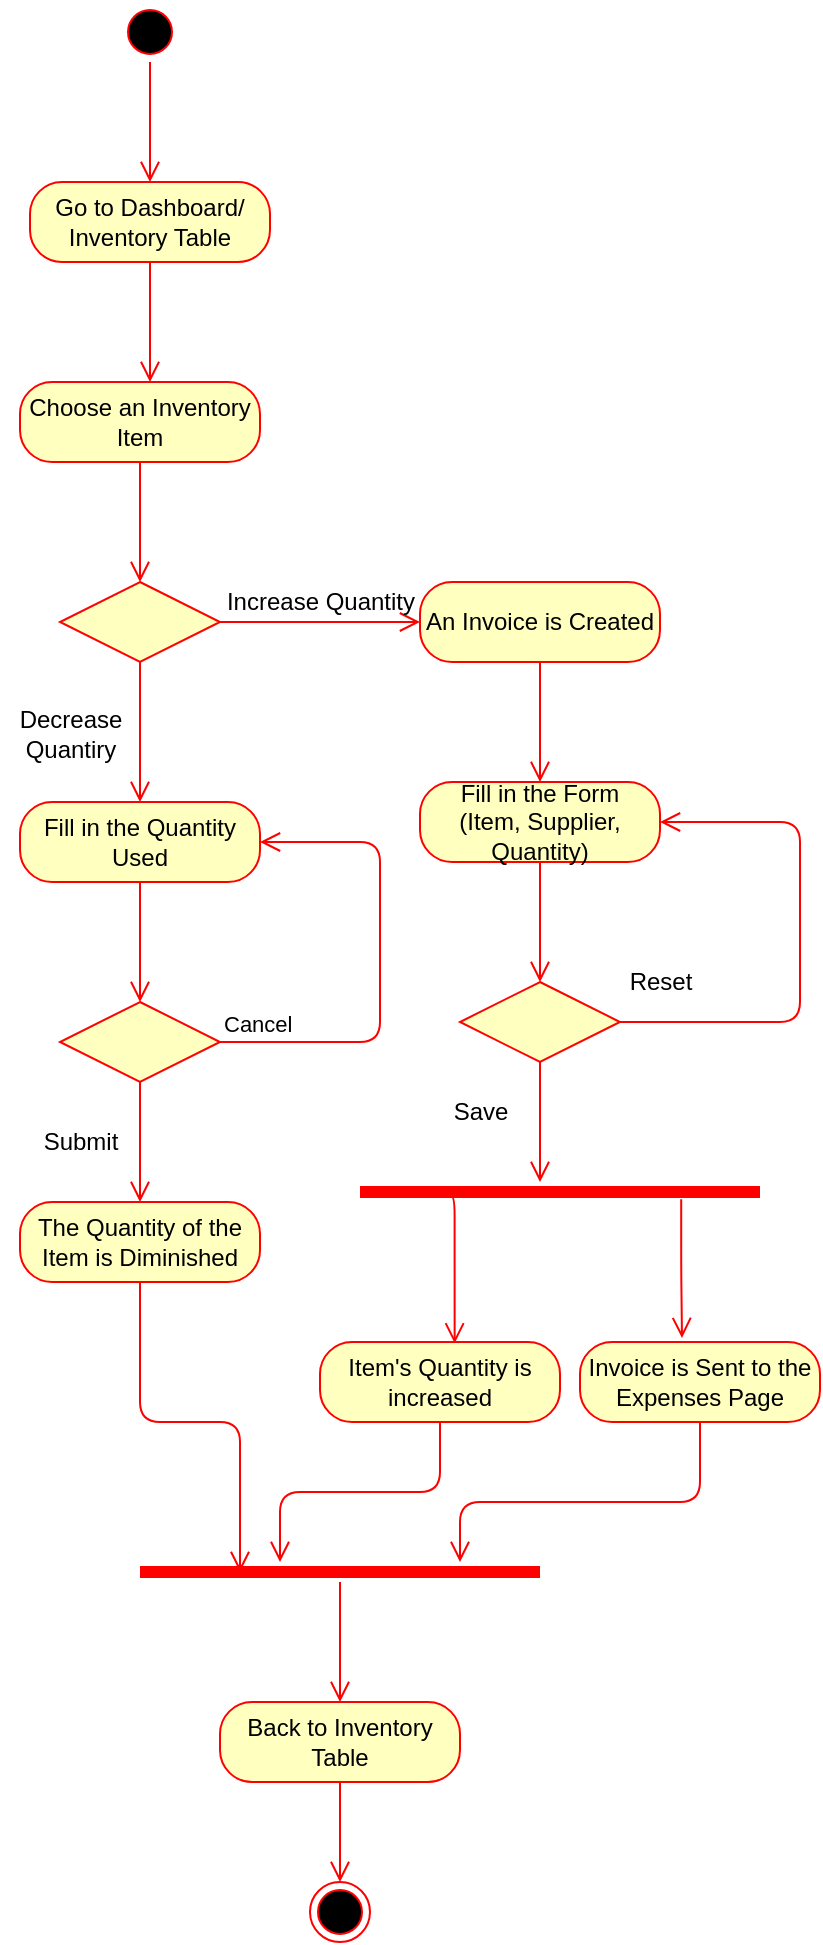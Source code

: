 <mxfile version="13.0.9" type="github">
  <diagram id="nAecOm9L24V3Sji0yUlf" name="Page-1">
    <mxGraphModel dx="782" dy="469" grid="1" gridSize="10" guides="1" tooltips="1" connect="1" arrows="1" fold="1" page="1" pageScale="1" pageWidth="827" pageHeight="1169" math="0" shadow="0">
      <root>
        <mxCell id="0" />
        <mxCell id="1" parent="0" />
        <mxCell id="Bzo42Yb6dfyPm2mY2Icw-2" value="" style="ellipse;html=1;shape=startState;fillColor=#000000;strokeColor=#ff0000;" parent="1" vertex="1">
          <mxGeometry x="370" y="30" width="30" height="30" as="geometry" />
        </mxCell>
        <mxCell id="Bzo42Yb6dfyPm2mY2Icw-3" value="" style="edgeStyle=orthogonalEdgeStyle;html=1;verticalAlign=bottom;endArrow=open;endSize=8;strokeColor=#ff0000;" parent="1" source="Bzo42Yb6dfyPm2mY2Icw-2" edge="1">
          <mxGeometry relative="1" as="geometry">
            <mxPoint x="385" y="120" as="targetPoint" />
          </mxGeometry>
        </mxCell>
        <mxCell id="Bzo42Yb6dfyPm2mY2Icw-4" value="Go to Dashboard/ Inventory Table" style="rounded=1;whiteSpace=wrap;html=1;arcSize=40;fontColor=#000000;fillColor=#ffffc0;strokeColor=#ff0000;" parent="1" vertex="1">
          <mxGeometry x="325" y="120" width="120" height="40" as="geometry" />
        </mxCell>
        <mxCell id="Bzo42Yb6dfyPm2mY2Icw-5" value="" style="edgeStyle=orthogonalEdgeStyle;html=1;verticalAlign=bottom;endArrow=open;endSize=8;strokeColor=#ff0000;" parent="1" source="Bzo42Yb6dfyPm2mY2Icw-4" edge="1">
          <mxGeometry relative="1" as="geometry">
            <mxPoint x="385" y="220" as="targetPoint" />
          </mxGeometry>
        </mxCell>
        <mxCell id="Bzo42Yb6dfyPm2mY2Icw-6" value="Choose an Inventory Item" style="rounded=1;whiteSpace=wrap;html=1;arcSize=40;fontColor=#000000;fillColor=#ffffc0;strokeColor=#ff0000;" parent="1" vertex="1">
          <mxGeometry x="320" y="220" width="120" height="40" as="geometry" />
        </mxCell>
        <mxCell id="Bzo42Yb6dfyPm2mY2Icw-7" value="" style="edgeStyle=orthogonalEdgeStyle;html=1;verticalAlign=bottom;endArrow=open;endSize=8;strokeColor=#ff0000;" parent="1" source="Bzo42Yb6dfyPm2mY2Icw-6" edge="1">
          <mxGeometry relative="1" as="geometry">
            <mxPoint x="380" y="320" as="targetPoint" />
          </mxGeometry>
        </mxCell>
        <mxCell id="Bzo42Yb6dfyPm2mY2Icw-11" value="" style="rhombus;whiteSpace=wrap;html=1;fillColor=#ffffc0;strokeColor=#ff0000;" parent="1" vertex="1">
          <mxGeometry x="340" y="320" width="80" height="40" as="geometry" />
        </mxCell>
        <mxCell id="Bzo42Yb6dfyPm2mY2Icw-12" value="" style="edgeStyle=orthogonalEdgeStyle;html=1;align=left;verticalAlign=bottom;endArrow=open;endSize=8;strokeColor=#ff0000;" parent="1" source="Bzo42Yb6dfyPm2mY2Icw-11" edge="1">
          <mxGeometry x="-1" relative="1" as="geometry">
            <mxPoint x="520" y="340" as="targetPoint" />
          </mxGeometry>
        </mxCell>
        <mxCell id="Bzo42Yb6dfyPm2mY2Icw-13" value="" style="edgeStyle=orthogonalEdgeStyle;html=1;align=left;verticalAlign=top;endArrow=open;endSize=8;strokeColor=#ff0000;" parent="1" source="Bzo42Yb6dfyPm2mY2Icw-11" edge="1">
          <mxGeometry y="20" relative="1" as="geometry">
            <mxPoint x="380" y="430" as="targetPoint" />
            <mxPoint as="offset" />
          </mxGeometry>
        </mxCell>
        <mxCell id="Bzo42Yb6dfyPm2mY2Icw-14" value="Increase Quantity" style="text;html=1;align=center;verticalAlign=middle;resizable=0;points=[];autosize=1;" parent="1" vertex="1">
          <mxGeometry x="415" y="320" width="110" height="20" as="geometry" />
        </mxCell>
        <mxCell id="Bzo42Yb6dfyPm2mY2Icw-15" value="Decrease&lt;br&gt;Quantiry" style="text;html=1;align=center;verticalAlign=middle;resizable=0;points=[];autosize=1;" parent="1" vertex="1">
          <mxGeometry x="310" y="381" width="70" height="30" as="geometry" />
        </mxCell>
        <mxCell id="Bzo42Yb6dfyPm2mY2Icw-16" value="An Invoice is Created" style="rounded=1;whiteSpace=wrap;html=1;arcSize=40;fontColor=#000000;fillColor=#ffffc0;strokeColor=#ff0000;" parent="1" vertex="1">
          <mxGeometry x="520" y="320" width="120" height="40" as="geometry" />
        </mxCell>
        <mxCell id="Bzo42Yb6dfyPm2mY2Icw-17" value="" style="edgeStyle=orthogonalEdgeStyle;html=1;verticalAlign=bottom;endArrow=open;endSize=8;strokeColor=#ff0000;" parent="1" source="Bzo42Yb6dfyPm2mY2Icw-16" edge="1">
          <mxGeometry relative="1" as="geometry">
            <mxPoint x="580" y="420" as="targetPoint" />
          </mxGeometry>
        </mxCell>
        <mxCell id="Bzo42Yb6dfyPm2mY2Icw-18" value="Fill in the Form &lt;br&gt;(Item, Supplier, Quantity)" style="rounded=1;whiteSpace=wrap;html=1;arcSize=40;fontColor=#000000;fillColor=#ffffc0;strokeColor=#ff0000;" parent="1" vertex="1">
          <mxGeometry x="520" y="420" width="120" height="40" as="geometry" />
        </mxCell>
        <mxCell id="Bzo42Yb6dfyPm2mY2Icw-19" value="" style="edgeStyle=orthogonalEdgeStyle;html=1;verticalAlign=bottom;endArrow=open;endSize=8;strokeColor=#ff0000;" parent="1" source="Bzo42Yb6dfyPm2mY2Icw-18" edge="1">
          <mxGeometry relative="1" as="geometry">
            <mxPoint x="580" y="520" as="targetPoint" />
          </mxGeometry>
        </mxCell>
        <mxCell id="Bzo42Yb6dfyPm2mY2Icw-20" value="" style="rhombus;whiteSpace=wrap;html=1;fillColor=#ffffc0;strokeColor=#ff0000;" parent="1" vertex="1">
          <mxGeometry x="540" y="520" width="80" height="40" as="geometry" />
        </mxCell>
        <mxCell id="Bzo42Yb6dfyPm2mY2Icw-21" value="" style="edgeStyle=orthogonalEdgeStyle;html=1;align=left;verticalAlign=bottom;endArrow=open;endSize=8;strokeColor=#ff0000;entryX=1;entryY=0.5;entryDx=0;entryDy=0;" parent="1" source="Bzo42Yb6dfyPm2mY2Icw-20" target="Bzo42Yb6dfyPm2mY2Icw-18" edge="1">
          <mxGeometry x="-1" relative="1" as="geometry">
            <mxPoint x="720" y="440" as="targetPoint" />
            <Array as="points">
              <mxPoint x="710" y="540" />
              <mxPoint x="710" y="440" />
            </Array>
          </mxGeometry>
        </mxCell>
        <mxCell id="Bzo42Yb6dfyPm2mY2Icw-22" value="" style="edgeStyle=orthogonalEdgeStyle;html=1;align=left;verticalAlign=top;endArrow=open;endSize=8;strokeColor=#ff0000;" parent="1" source="Bzo42Yb6dfyPm2mY2Icw-20" edge="1">
          <mxGeometry x="-1" relative="1" as="geometry">
            <mxPoint x="580" y="620" as="targetPoint" />
          </mxGeometry>
        </mxCell>
        <mxCell id="Bzo42Yb6dfyPm2mY2Icw-24" value="Reset" style="text;html=1;align=center;verticalAlign=middle;resizable=0;points=[];autosize=1;" parent="1" vertex="1">
          <mxGeometry x="615" y="510" width="50" height="20" as="geometry" />
        </mxCell>
        <mxCell id="Bzo42Yb6dfyPm2mY2Icw-25" value="Save" style="text;html=1;align=center;verticalAlign=middle;resizable=0;points=[];autosize=1;" parent="1" vertex="1">
          <mxGeometry x="530" y="575" width="40" height="20" as="geometry" />
        </mxCell>
        <mxCell id="Bzo42Yb6dfyPm2mY2Icw-26" value="Invoice is Sent to the Expenses Page" style="rounded=1;whiteSpace=wrap;html=1;arcSize=40;fontColor=#000000;fillColor=#ffffc0;strokeColor=#ff0000;" parent="1" vertex="1">
          <mxGeometry x="600" y="700" width="120" height="40" as="geometry" />
        </mxCell>
        <mxCell id="Bzo42Yb6dfyPm2mY2Icw-27" value="" style="edgeStyle=orthogonalEdgeStyle;html=1;verticalAlign=bottom;endArrow=open;endSize=8;strokeColor=#ff0000;" parent="1" source="Bzo42Yb6dfyPm2mY2Icw-26" edge="1">
          <mxGeometry relative="1" as="geometry">
            <mxPoint x="680" y="720" as="targetPoint" />
            <Array as="points">
              <mxPoint x="680" y="720" />
            </Array>
          </mxGeometry>
        </mxCell>
        <mxCell id="Bzo42Yb6dfyPm2mY2Icw-28" value="Fill in the Quantity Used" style="rounded=1;whiteSpace=wrap;html=1;arcSize=40;fontColor=#000000;fillColor=#ffffc0;strokeColor=#ff0000;" parent="1" vertex="1">
          <mxGeometry x="320" y="430" width="120" height="40" as="geometry" />
        </mxCell>
        <mxCell id="Bzo42Yb6dfyPm2mY2Icw-29" value="" style="edgeStyle=orthogonalEdgeStyle;html=1;verticalAlign=bottom;endArrow=open;endSize=8;strokeColor=#ff0000;" parent="1" source="Bzo42Yb6dfyPm2mY2Icw-28" edge="1">
          <mxGeometry relative="1" as="geometry">
            <mxPoint x="380" y="530" as="targetPoint" />
          </mxGeometry>
        </mxCell>
        <mxCell id="Bzo42Yb6dfyPm2mY2Icw-30" value="" style="rhombus;whiteSpace=wrap;html=1;fillColor=#ffffc0;strokeColor=#ff0000;" parent="1" vertex="1">
          <mxGeometry x="340" y="530" width="80" height="40" as="geometry" />
        </mxCell>
        <mxCell id="Bzo42Yb6dfyPm2mY2Icw-31" value="Cancel" style="edgeStyle=orthogonalEdgeStyle;html=1;align=left;verticalAlign=bottom;endArrow=open;endSize=8;strokeColor=#ff0000;entryX=1;entryY=0.5;entryDx=0;entryDy=0;" parent="1" source="Bzo42Yb6dfyPm2mY2Icw-30" target="Bzo42Yb6dfyPm2mY2Icw-28" edge="1">
          <mxGeometry x="-1" relative="1" as="geometry">
            <mxPoint x="490" y="450" as="targetPoint" />
            <Array as="points">
              <mxPoint x="500" y="550" />
              <mxPoint x="500" y="450" />
            </Array>
          </mxGeometry>
        </mxCell>
        <mxCell id="Bzo42Yb6dfyPm2mY2Icw-32" value="" style="edgeStyle=orthogonalEdgeStyle;html=1;align=left;verticalAlign=top;endArrow=open;endSize=8;strokeColor=#ff0000;" parent="1" source="Bzo42Yb6dfyPm2mY2Icw-30" edge="1">
          <mxGeometry x="-1" relative="1" as="geometry">
            <mxPoint x="380" y="630" as="targetPoint" />
          </mxGeometry>
        </mxCell>
        <mxCell id="Bzo42Yb6dfyPm2mY2Icw-37" value="Submit" style="text;html=1;align=center;verticalAlign=middle;resizable=0;points=[];autosize=1;" parent="1" vertex="1">
          <mxGeometry x="325" y="590" width="50" height="20" as="geometry" />
        </mxCell>
        <mxCell id="Bzo42Yb6dfyPm2mY2Icw-38" value="The Quantity of the Item is Diminished" style="rounded=1;whiteSpace=wrap;html=1;arcSize=40;fontColor=#000000;fillColor=#ffffc0;strokeColor=#ff0000;" parent="1" vertex="1">
          <mxGeometry x="320" y="630" width="120" height="40" as="geometry" />
        </mxCell>
        <mxCell id="Bzo42Yb6dfyPm2mY2Icw-39" value="" style="edgeStyle=orthogonalEdgeStyle;html=1;verticalAlign=bottom;endArrow=open;endSize=8;strokeColor=#ff0000;entryX=0.25;entryY=0.5;entryDx=0;entryDy=0;entryPerimeter=0;" parent="1" source="Bzo42Yb6dfyPm2mY2Icw-38" target="Bzo42Yb6dfyPm2mY2Icw-46" edge="1">
          <mxGeometry relative="1" as="geometry">
            <mxPoint x="380" y="730" as="targetPoint" />
            <Array as="points" />
          </mxGeometry>
        </mxCell>
        <mxCell id="Bzo42Yb6dfyPm2mY2Icw-40" value="" style="shape=line;html=1;strokeWidth=6;strokeColor=#ff0000;" parent="1" vertex="1">
          <mxGeometry x="490" y="620" width="200" height="10" as="geometry" />
        </mxCell>
        <mxCell id="Bzo42Yb6dfyPm2mY2Icw-41" value="" style="edgeStyle=orthogonalEdgeStyle;html=1;verticalAlign=bottom;endArrow=open;endSize=8;strokeColor=#ff0000;exitX=0.217;exitY=0.667;exitDx=0;exitDy=0;exitPerimeter=0;entryX=0.561;entryY=0.017;entryDx=0;entryDy=0;entryPerimeter=0;" parent="1" source="Bzo42Yb6dfyPm2mY2Icw-40" target="Bzo42Yb6dfyPm2mY2Icw-42" edge="1">
          <mxGeometry relative="1" as="geometry">
            <mxPoint x="523" y="700" as="targetPoint" />
            <Array as="points">
              <mxPoint x="537" y="627" />
            </Array>
          </mxGeometry>
        </mxCell>
        <mxCell id="Bzo42Yb6dfyPm2mY2Icw-42" value="Item&#39;s Quantity is increased" style="rounded=1;whiteSpace=wrap;html=1;arcSize=40;fontColor=#000000;fillColor=#ffffc0;strokeColor=#ff0000;" parent="1" vertex="1">
          <mxGeometry x="470" y="700" width="120" height="40" as="geometry" />
        </mxCell>
        <mxCell id="Bzo42Yb6dfyPm2mY2Icw-43" value="" style="edgeStyle=orthogonalEdgeStyle;html=1;verticalAlign=bottom;endArrow=open;endSize=8;strokeColor=#ff0000;" parent="1" source="Bzo42Yb6dfyPm2mY2Icw-42" target="Bzo42Yb6dfyPm2mY2Icw-46" edge="1">
          <mxGeometry relative="1" as="geometry">
            <mxPoint x="530" y="800" as="targetPoint" />
            <Array as="points">
              <mxPoint x="530" y="775" />
              <mxPoint x="450" y="775" />
            </Array>
          </mxGeometry>
        </mxCell>
        <mxCell id="Bzo42Yb6dfyPm2mY2Icw-44" value="" style="edgeStyle=orthogonalEdgeStyle;html=1;verticalAlign=bottom;endArrow=open;endSize=8;strokeColor=#ff0000;exitX=0.803;exitY=0.867;exitDx=0;exitDy=0;exitPerimeter=0;" parent="1" source="Bzo42Yb6dfyPm2mY2Icw-40" edge="1">
          <mxGeometry relative="1" as="geometry">
            <mxPoint x="651" y="698" as="targetPoint" />
            <mxPoint x="640" y="625" as="sourcePoint" />
            <Array as="points" />
          </mxGeometry>
        </mxCell>
        <mxCell id="Bzo42Yb6dfyPm2mY2Icw-45" value="" style="edgeStyle=orthogonalEdgeStyle;html=1;verticalAlign=bottom;endArrow=open;endSize=8;strokeColor=#ff0000;exitX=0.5;exitY=1;exitDx=0;exitDy=0;" parent="1" source="Bzo42Yb6dfyPm2mY2Icw-26" target="Bzo42Yb6dfyPm2mY2Icw-46" edge="1">
          <mxGeometry relative="1" as="geometry">
            <mxPoint x="540" y="790" as="targetPoint" />
            <mxPoint x="540" y="750" as="sourcePoint" />
            <Array as="points">
              <mxPoint x="660" y="780" />
              <mxPoint x="540" y="780" />
            </Array>
          </mxGeometry>
        </mxCell>
        <mxCell id="Bzo42Yb6dfyPm2mY2Icw-46" value="" style="shape=line;html=1;strokeWidth=6;strokeColor=#ff0000;" parent="1" vertex="1">
          <mxGeometry x="380" y="810" width="200" height="10" as="geometry" />
        </mxCell>
        <mxCell id="Bzo42Yb6dfyPm2mY2Icw-47" value="" style="edgeStyle=orthogonalEdgeStyle;html=1;verticalAlign=bottom;endArrow=open;endSize=8;strokeColor=#ff0000;" parent="1" source="Bzo42Yb6dfyPm2mY2Icw-46" target="Bzo42Yb6dfyPm2mY2Icw-48" edge="1">
          <mxGeometry relative="1" as="geometry">
            <mxPoint x="480" y="880" as="targetPoint" />
            <mxPoint x="470" y="830" as="sourcePoint" />
          </mxGeometry>
        </mxCell>
        <mxCell id="Bzo42Yb6dfyPm2mY2Icw-48" value="Back to Inventory Table" style="rounded=1;whiteSpace=wrap;html=1;arcSize=40;fontColor=#000000;fillColor=#ffffc0;strokeColor=#ff0000;" parent="1" vertex="1">
          <mxGeometry x="420" y="880" width="120" height="40" as="geometry" />
        </mxCell>
        <mxCell id="Bzo42Yb6dfyPm2mY2Icw-49" value="" style="edgeStyle=orthogonalEdgeStyle;html=1;verticalAlign=bottom;endArrow=open;endSize=8;strokeColor=#ff0000;exitX=0.5;exitY=1;exitDx=0;exitDy=0;" parent="1" source="Bzo42Yb6dfyPm2mY2Icw-48" target="Bzo42Yb6dfyPm2mY2Icw-50" edge="1">
          <mxGeometry relative="1" as="geometry">
            <mxPoint x="480" y="960" as="targetPoint" />
            <mxPoint x="490" y="830" as="sourcePoint" />
          </mxGeometry>
        </mxCell>
        <mxCell id="Bzo42Yb6dfyPm2mY2Icw-50" value="" style="ellipse;html=1;shape=endState;fillColor=#000000;strokeColor=#ff0000;" parent="1" vertex="1">
          <mxGeometry x="465" y="970" width="30" height="30" as="geometry" />
        </mxCell>
      </root>
    </mxGraphModel>
  </diagram>
</mxfile>
